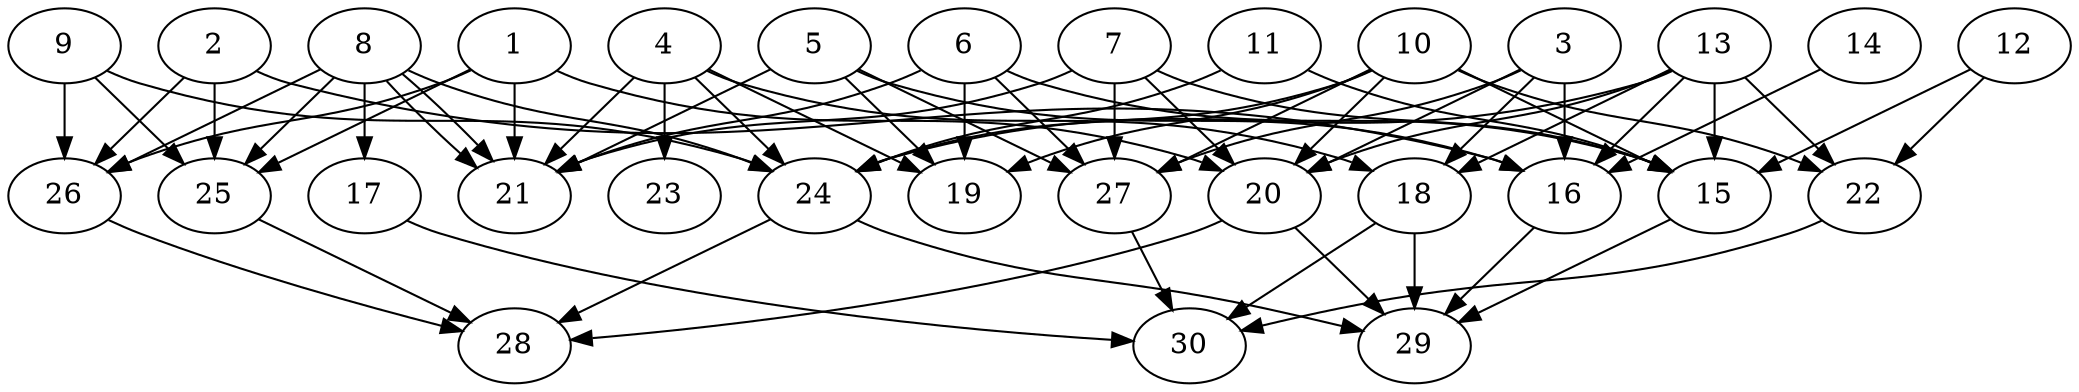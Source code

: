 // DAG automatically generated by daggen at Thu Oct  3 14:04:19 2019
// ./daggen --dot -n 30 --ccr 0.5 --fat 0.7 --regular 0.5 --density 0.5 --mindata 5242880 --maxdata 52428800 
digraph G {
  1 [size="58454016", alpha="0.10", expect_size="29227008"] 
  1 -> 20 [size ="29227008"]
  1 -> 21 [size ="29227008"]
  1 -> 25 [size ="29227008"]
  1 -> 26 [size ="29227008"]
  2 [size="100296704", alpha="0.18", expect_size="50148352"] 
  2 -> 16 [size ="50148352"]
  2 -> 25 [size ="50148352"]
  2 -> 26 [size ="50148352"]
  3 [size="96200704", alpha="0.06", expect_size="48100352"] 
  3 -> 16 [size ="48100352"]
  3 -> 18 [size ="48100352"]
  3 -> 20 [size ="48100352"]
  3 -> 27 [size ="48100352"]
  4 [size="57362432", alpha="0.04", expect_size="28681216"] 
  4 -> 18 [size ="28681216"]
  4 -> 19 [size ="28681216"]
  4 -> 21 [size ="28681216"]
  4 -> 23 [size ="28681216"]
  4 -> 24 [size ="28681216"]
  5 [size="55177216", alpha="0.12", expect_size="27588608"] 
  5 -> 16 [size ="27588608"]
  5 -> 19 [size ="27588608"]
  5 -> 21 [size ="27588608"]
  5 -> 27 [size ="27588608"]
  6 [size="96282624", alpha="0.10", expect_size="48141312"] 
  6 -> 15 [size ="48141312"]
  6 -> 19 [size ="48141312"]
  6 -> 21 [size ="48141312"]
  6 -> 27 [size ="48141312"]
  7 [size="60094464", alpha="0.16", expect_size="30047232"] 
  7 -> 15 [size ="30047232"]
  7 -> 20 [size ="30047232"]
  7 -> 21 [size ="30047232"]
  7 -> 27 [size ="30047232"]
  8 [size="17205248", alpha="0.10", expect_size="8602624"] 
  8 -> 17 [size ="8602624"]
  8 -> 21 [size ="8602624"]
  8 -> 21 [size ="8602624"]
  8 -> 24 [size ="8602624"]
  8 -> 25 [size ="8602624"]
  8 -> 26 [size ="8602624"]
  9 [size="63213568", alpha="0.02", expect_size="31606784"] 
  9 -> 24 [size ="31606784"]
  9 -> 25 [size ="31606784"]
  9 -> 26 [size ="31606784"]
  10 [size="24639488", alpha="0.20", expect_size="12319744"] 
  10 -> 15 [size ="12319744"]
  10 -> 19 [size ="12319744"]
  10 -> 20 [size ="12319744"]
  10 -> 22 [size ="12319744"]
  10 -> 24 [size ="12319744"]
  10 -> 27 [size ="12319744"]
  11 [size="104175616", alpha="0.18", expect_size="52087808"] 
  11 -> 15 [size ="52087808"]
  11 -> 24 [size ="52087808"]
  12 [size="56813568", alpha="0.07", expect_size="28406784"] 
  12 -> 15 [size ="28406784"]
  12 -> 22 [size ="28406784"]
  13 [size="45205504", alpha="0.16", expect_size="22602752"] 
  13 -> 15 [size ="22602752"]
  13 -> 16 [size ="22602752"]
  13 -> 18 [size ="22602752"]
  13 -> 20 [size ="22602752"]
  13 -> 22 [size ="22602752"]
  13 -> 24 [size ="22602752"]
  14 [size="72032256", alpha="0.15", expect_size="36016128"] 
  14 -> 16 [size ="36016128"]
  15 [size="92129280", alpha="0.19", expect_size="46064640"] 
  15 -> 29 [size ="46064640"]
  16 [size="53389312", alpha="0.07", expect_size="26694656"] 
  16 -> 29 [size ="26694656"]
  17 [size="102852608", alpha="0.06", expect_size="51426304"] 
  17 -> 30 [size ="51426304"]
  18 [size="84617216", alpha="0.03", expect_size="42308608"] 
  18 -> 29 [size ="42308608"]
  18 -> 30 [size ="42308608"]
  19 [size="39651328", alpha="0.14", expect_size="19825664"] 
  20 [size="50116608", alpha="0.03", expect_size="25058304"] 
  20 -> 28 [size ="25058304"]
  20 -> 29 [size ="25058304"]
  21 [size="49770496", alpha="0.02", expect_size="24885248"] 
  22 [size="40951808", alpha="0.20", expect_size="20475904"] 
  22 -> 30 [size ="20475904"]
  23 [size="75048960", alpha="0.16", expect_size="37524480"] 
  24 [size="54284288", alpha="0.02", expect_size="27142144"] 
  24 -> 28 [size ="27142144"]
  24 -> 29 [size ="27142144"]
  25 [size="31328256", alpha="0.18", expect_size="15664128"] 
  25 -> 28 [size ="15664128"]
  26 [size="25683968", alpha="0.12", expect_size="12841984"] 
  26 -> 28 [size ="12841984"]
  27 [size="58259456", alpha="0.16", expect_size="29129728"] 
  27 -> 30 [size ="29129728"]
  28 [size="87613440", alpha="0.02", expect_size="43806720"] 
  29 [size="102533120", alpha="0.19", expect_size="51266560"] 
  30 [size="74127360", alpha="0.18", expect_size="37063680"] 
}
